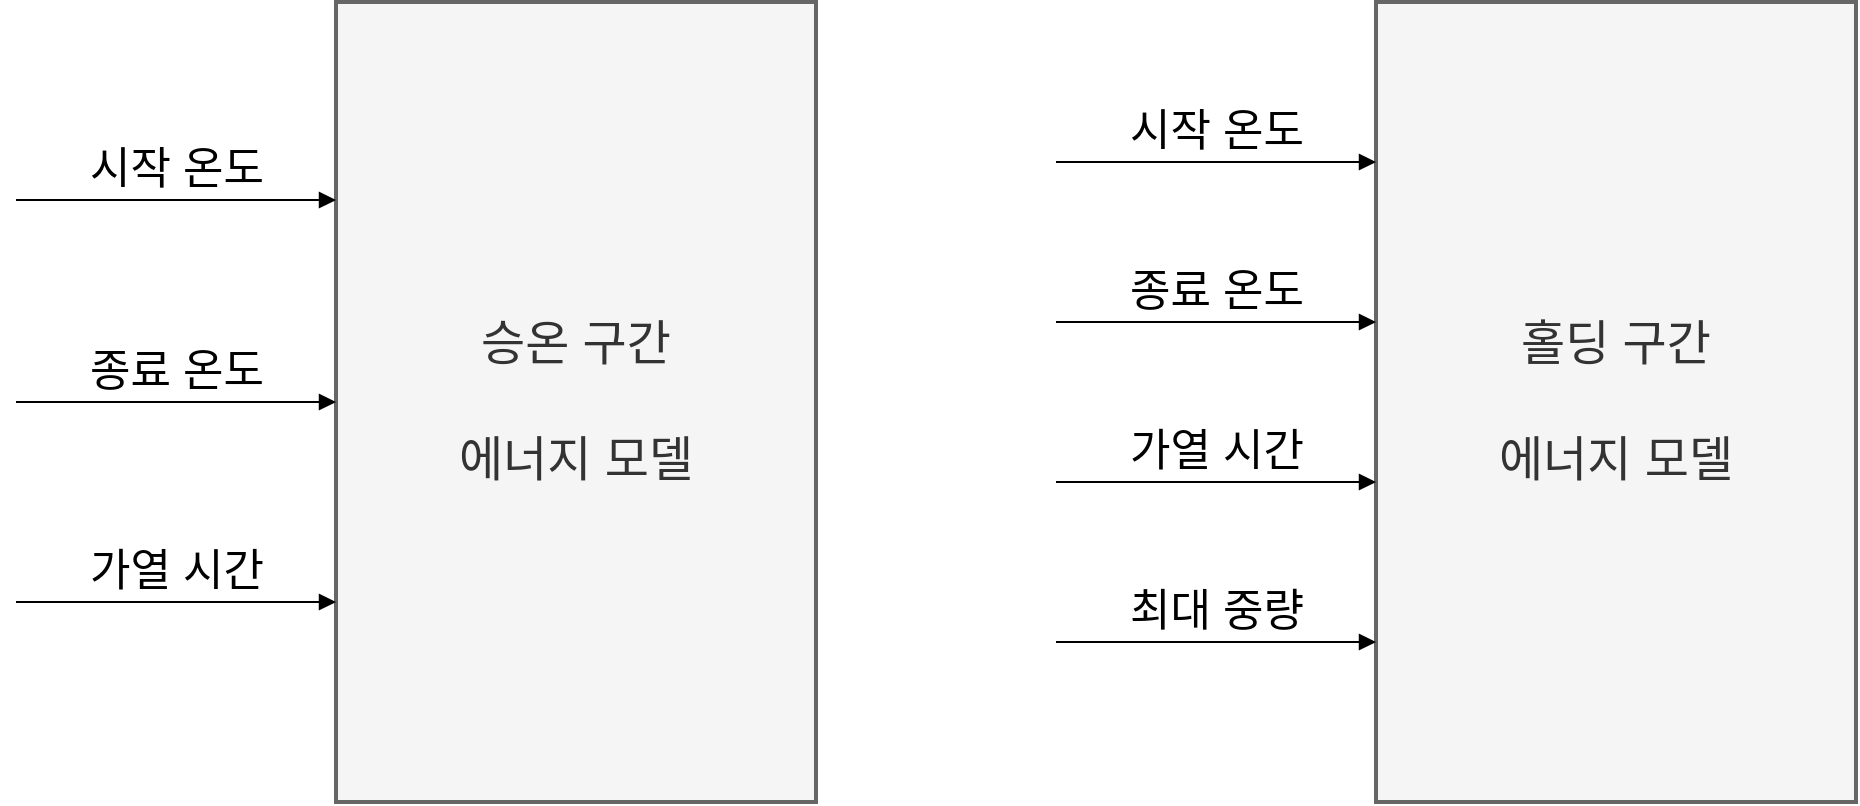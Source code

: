 <mxfile version="15.5.0" type="github">
  <diagram id="UHZMGC3lE48HG1I_97At" name="Page-1">
    <mxGraphModel dx="2079" dy="730" grid="1" gridSize="10" guides="1" tooltips="1" connect="1" arrows="1" fold="1" page="1" pageScale="1" pageWidth="827" pageHeight="1169" math="0" shadow="0">
      <root>
        <mxCell id="0" />
        <mxCell id="1" parent="0" />
        <mxCell id="Yhd148Z0J3ZiQ2BoJHW8-1" value="&lt;font style=&quot;font-size: 24px&quot;&gt;승온 구간&lt;br&gt;&lt;br&gt;에너지 모델&lt;/font&gt;" style="rounded=0;whiteSpace=wrap;html=1;fillColor=#f5f5f5;strokeColor=#666666;fontColor=#333333;strokeWidth=2;" parent="1" vertex="1">
          <mxGeometry x="39" y="280" width="240" height="400" as="geometry" />
        </mxCell>
        <mxCell id="Yhd148Z0J3ZiQ2BoJHW8-2" value="&lt;font style=&quot;font-size: 22px&quot;&gt;시작 온도&lt;/font&gt;" style="html=1;verticalAlign=bottom;endArrow=block;rounded=0;edgeStyle=orthogonalEdgeStyle;" parent="1" edge="1">
          <mxGeometry width="80" relative="1" as="geometry">
            <mxPoint x="-121" y="379" as="sourcePoint" />
            <mxPoint x="39" y="379" as="targetPoint" />
          </mxGeometry>
        </mxCell>
        <mxCell id="Yhd148Z0J3ZiQ2BoJHW8-3" value="&lt;font style=&quot;font-size: 22px&quot;&gt;종료 온도&lt;/font&gt;" style="html=1;verticalAlign=bottom;endArrow=block;rounded=0;edgeStyle=orthogonalEdgeStyle;" parent="1" edge="1">
          <mxGeometry width="80" relative="1" as="geometry">
            <mxPoint x="-121" y="480" as="sourcePoint" />
            <mxPoint x="39" y="480" as="targetPoint" />
          </mxGeometry>
        </mxCell>
        <mxCell id="Yhd148Z0J3ZiQ2BoJHW8-4" value="&lt;font style=&quot;font-size: 22px&quot;&gt;가열 시간&lt;/font&gt;" style="html=1;verticalAlign=bottom;endArrow=block;rounded=0;edgeStyle=orthogonalEdgeStyle;" parent="1" edge="1">
          <mxGeometry width="80" relative="1" as="geometry">
            <mxPoint x="-121" y="580" as="sourcePoint" />
            <mxPoint x="39" y="580" as="targetPoint" />
          </mxGeometry>
        </mxCell>
        <mxCell id="epl4r_hCn9XrKE2kMDHo-1" value="&lt;font style=&quot;font-size: 24px&quot;&gt;홀딩 구간&lt;br&gt;&lt;br&gt;에너지 모델&lt;/font&gt;" style="rounded=0;whiteSpace=wrap;html=1;fillColor=#f5f5f5;strokeColor=#666666;fontColor=#333333;strokeWidth=2;" vertex="1" parent="1">
          <mxGeometry x="559" y="280" width="240" height="400" as="geometry" />
        </mxCell>
        <mxCell id="epl4r_hCn9XrKE2kMDHo-2" value="&lt;font style=&quot;font-size: 22px&quot;&gt;시작 온도&lt;/font&gt;" style="html=1;verticalAlign=bottom;endArrow=block;rounded=0;edgeStyle=orthogonalEdgeStyle;" edge="1" parent="1">
          <mxGeometry width="80" relative="1" as="geometry">
            <mxPoint x="399" y="360" as="sourcePoint" />
            <mxPoint x="559" y="360" as="targetPoint" />
          </mxGeometry>
        </mxCell>
        <mxCell id="epl4r_hCn9XrKE2kMDHo-3" value="&lt;font style=&quot;font-size: 22px&quot;&gt;종료 온도&lt;/font&gt;" style="html=1;verticalAlign=bottom;endArrow=block;rounded=0;edgeStyle=orthogonalEdgeStyle;" edge="1" parent="1">
          <mxGeometry width="80" relative="1" as="geometry">
            <mxPoint x="399" y="440" as="sourcePoint" />
            <mxPoint x="559" y="440" as="targetPoint" />
          </mxGeometry>
        </mxCell>
        <mxCell id="epl4r_hCn9XrKE2kMDHo-4" value="&lt;font style=&quot;font-size: 22px&quot;&gt;가열 시간&lt;/font&gt;" style="html=1;verticalAlign=bottom;endArrow=block;rounded=0;edgeStyle=orthogonalEdgeStyle;" edge="1" parent="1">
          <mxGeometry width="80" relative="1" as="geometry">
            <mxPoint x="399" y="520" as="sourcePoint" />
            <mxPoint x="559" y="520" as="targetPoint" />
          </mxGeometry>
        </mxCell>
        <mxCell id="epl4r_hCn9XrKE2kMDHo-5" value="&lt;font style=&quot;font-size: 22px&quot;&gt;최대 중량&lt;/font&gt;" style="html=1;verticalAlign=bottom;endArrow=block;rounded=0;edgeStyle=orthogonalEdgeStyle;" edge="1" parent="1">
          <mxGeometry width="80" relative="1" as="geometry">
            <mxPoint x="399" y="600" as="sourcePoint" />
            <mxPoint x="559" y="600" as="targetPoint" />
          </mxGeometry>
        </mxCell>
      </root>
    </mxGraphModel>
  </diagram>
</mxfile>
